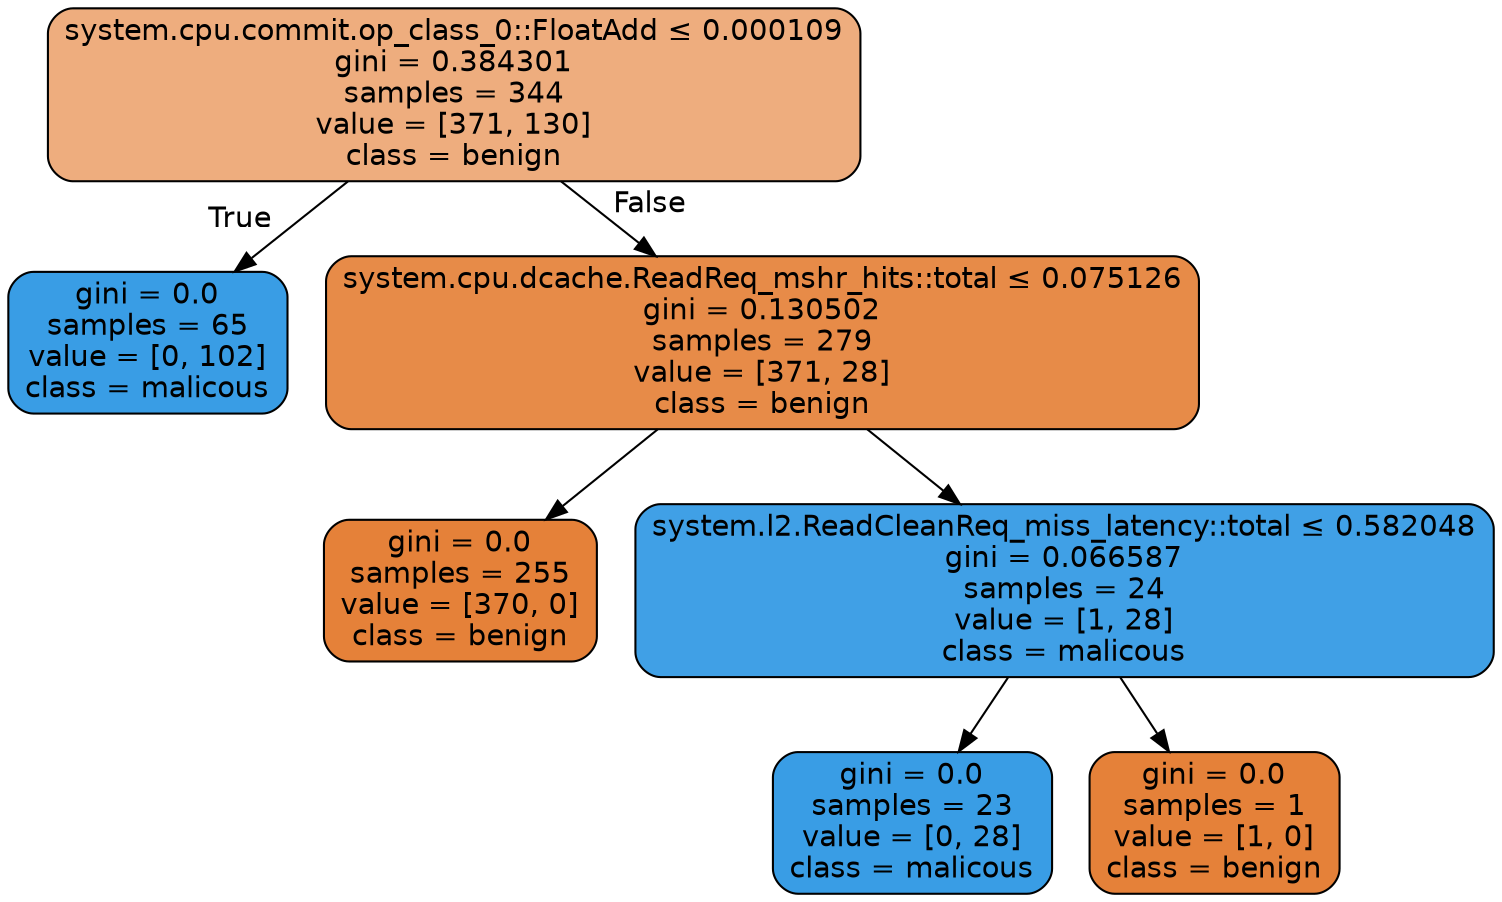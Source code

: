 digraph Tree {
node [shape=box, style="filled, rounded", color="black", fontname=helvetica] ;
edge [fontname=helvetica] ;
0 [label=<system.cpu.commit.op_class_0::FloatAdd &le; 0.000109<br/>gini = 0.384301<br/>samples = 344<br/>value = [371, 130]<br/>class = benign>, fillcolor="#eead7e"] ;
1 [label=<gini = 0.0<br/>samples = 65<br/>value = [0, 102]<br/>class = malicous>, fillcolor="#399de5"] ;
0 -> 1 [labeldistance=2.5, labelangle=45, headlabel="True"] ;
2 [label=<system.cpu.dcache.ReadReq_mshr_hits::total &le; 0.075126<br/>gini = 0.130502<br/>samples = 279<br/>value = [371, 28]<br/>class = benign>, fillcolor="#e78b48"] ;
0 -> 2 [labeldistance=2.5, labelangle=-45, headlabel="False"] ;
3 [label=<gini = 0.0<br/>samples = 255<br/>value = [370, 0]<br/>class = benign>, fillcolor="#e58139"] ;
2 -> 3 ;
4 [label=<system.l2.ReadCleanReq_miss_latency::total &le; 0.582048<br/>gini = 0.066587<br/>samples = 24<br/>value = [1, 28]<br/>class = malicous>, fillcolor="#40a0e6"] ;
2 -> 4 ;
5 [label=<gini = 0.0<br/>samples = 23<br/>value = [0, 28]<br/>class = malicous>, fillcolor="#399de5"] ;
4 -> 5 ;
6 [label=<gini = 0.0<br/>samples = 1<br/>value = [1, 0]<br/>class = benign>, fillcolor="#e58139"] ;
4 -> 6 ;
}
